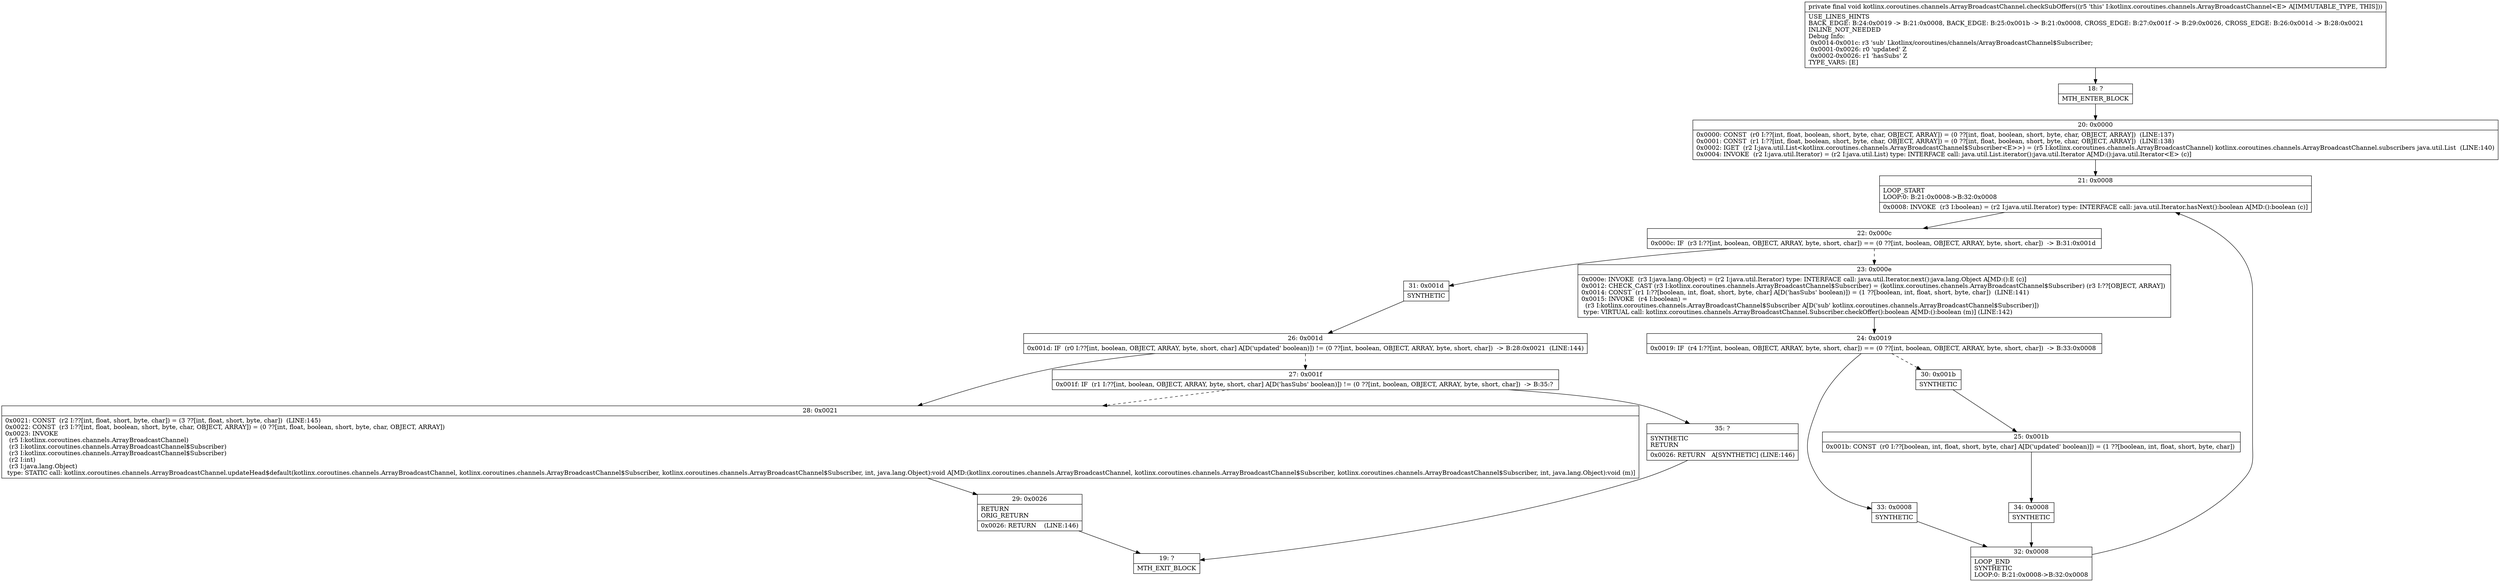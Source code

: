 digraph "CFG forkotlinx.coroutines.channels.ArrayBroadcastChannel.checkSubOffers()V" {
Node_18 [shape=record,label="{18\:\ ?|MTH_ENTER_BLOCK\l}"];
Node_20 [shape=record,label="{20\:\ 0x0000|0x0000: CONST  (r0 I:??[int, float, boolean, short, byte, char, OBJECT, ARRAY]) = (0 ??[int, float, boolean, short, byte, char, OBJECT, ARRAY])  (LINE:137)\l0x0001: CONST  (r1 I:??[int, float, boolean, short, byte, char, OBJECT, ARRAY]) = (0 ??[int, float, boolean, short, byte, char, OBJECT, ARRAY])  (LINE:138)\l0x0002: IGET  (r2 I:java.util.List\<kotlinx.coroutines.channels.ArrayBroadcastChannel$Subscriber\<E\>\>) = (r5 I:kotlinx.coroutines.channels.ArrayBroadcastChannel) kotlinx.coroutines.channels.ArrayBroadcastChannel.subscribers java.util.List  (LINE:140)\l0x0004: INVOKE  (r2 I:java.util.Iterator) = (r2 I:java.util.List) type: INTERFACE call: java.util.List.iterator():java.util.Iterator A[MD:():java.util.Iterator\<E\> (c)]\l}"];
Node_21 [shape=record,label="{21\:\ 0x0008|LOOP_START\lLOOP:0: B:21:0x0008\-\>B:32:0x0008\l|0x0008: INVOKE  (r3 I:boolean) = (r2 I:java.util.Iterator) type: INTERFACE call: java.util.Iterator.hasNext():boolean A[MD:():boolean (c)]\l}"];
Node_22 [shape=record,label="{22\:\ 0x000c|0x000c: IF  (r3 I:??[int, boolean, OBJECT, ARRAY, byte, short, char]) == (0 ??[int, boolean, OBJECT, ARRAY, byte, short, char])  \-\> B:31:0x001d \l}"];
Node_23 [shape=record,label="{23\:\ 0x000e|0x000e: INVOKE  (r3 I:java.lang.Object) = (r2 I:java.util.Iterator) type: INTERFACE call: java.util.Iterator.next():java.lang.Object A[MD:():E (c)]\l0x0012: CHECK_CAST (r3 I:kotlinx.coroutines.channels.ArrayBroadcastChannel$Subscriber) = (kotlinx.coroutines.channels.ArrayBroadcastChannel$Subscriber) (r3 I:??[OBJECT, ARRAY]) \l0x0014: CONST  (r1 I:??[boolean, int, float, short, byte, char] A[D('hasSubs' boolean)]) = (1 ??[boolean, int, float, short, byte, char])  (LINE:141)\l0x0015: INVOKE  (r4 I:boolean) = \l  (r3 I:kotlinx.coroutines.channels.ArrayBroadcastChannel$Subscriber A[D('sub' kotlinx.coroutines.channels.ArrayBroadcastChannel$Subscriber)])\l type: VIRTUAL call: kotlinx.coroutines.channels.ArrayBroadcastChannel.Subscriber.checkOffer():boolean A[MD:():boolean (m)] (LINE:142)\l}"];
Node_24 [shape=record,label="{24\:\ 0x0019|0x0019: IF  (r4 I:??[int, boolean, OBJECT, ARRAY, byte, short, char]) == (0 ??[int, boolean, OBJECT, ARRAY, byte, short, char])  \-\> B:33:0x0008 \l}"];
Node_30 [shape=record,label="{30\:\ 0x001b|SYNTHETIC\l}"];
Node_25 [shape=record,label="{25\:\ 0x001b|0x001b: CONST  (r0 I:??[boolean, int, float, short, byte, char] A[D('updated' boolean)]) = (1 ??[boolean, int, float, short, byte, char]) \l}"];
Node_34 [shape=record,label="{34\:\ 0x0008|SYNTHETIC\l}"];
Node_32 [shape=record,label="{32\:\ 0x0008|LOOP_END\lSYNTHETIC\lLOOP:0: B:21:0x0008\-\>B:32:0x0008\l}"];
Node_33 [shape=record,label="{33\:\ 0x0008|SYNTHETIC\l}"];
Node_31 [shape=record,label="{31\:\ 0x001d|SYNTHETIC\l}"];
Node_26 [shape=record,label="{26\:\ 0x001d|0x001d: IF  (r0 I:??[int, boolean, OBJECT, ARRAY, byte, short, char] A[D('updated' boolean)]) != (0 ??[int, boolean, OBJECT, ARRAY, byte, short, char])  \-\> B:28:0x0021  (LINE:144)\l}"];
Node_27 [shape=record,label="{27\:\ 0x001f|0x001f: IF  (r1 I:??[int, boolean, OBJECT, ARRAY, byte, short, char] A[D('hasSubs' boolean)]) != (0 ??[int, boolean, OBJECT, ARRAY, byte, short, char])  \-\> B:35:? \l}"];
Node_35 [shape=record,label="{35\:\ ?|SYNTHETIC\lRETURN\l|0x0026: RETURN   A[SYNTHETIC] (LINE:146)\l}"];
Node_19 [shape=record,label="{19\:\ ?|MTH_EXIT_BLOCK\l}"];
Node_28 [shape=record,label="{28\:\ 0x0021|0x0021: CONST  (r2 I:??[int, float, short, byte, char]) = (3 ??[int, float, short, byte, char])  (LINE:145)\l0x0022: CONST  (r3 I:??[int, float, boolean, short, byte, char, OBJECT, ARRAY]) = (0 ??[int, float, boolean, short, byte, char, OBJECT, ARRAY]) \l0x0023: INVOKE  \l  (r5 I:kotlinx.coroutines.channels.ArrayBroadcastChannel)\l  (r3 I:kotlinx.coroutines.channels.ArrayBroadcastChannel$Subscriber)\l  (r3 I:kotlinx.coroutines.channels.ArrayBroadcastChannel$Subscriber)\l  (r2 I:int)\l  (r3 I:java.lang.Object)\l type: STATIC call: kotlinx.coroutines.channels.ArrayBroadcastChannel.updateHead$default(kotlinx.coroutines.channels.ArrayBroadcastChannel, kotlinx.coroutines.channels.ArrayBroadcastChannel$Subscriber, kotlinx.coroutines.channels.ArrayBroadcastChannel$Subscriber, int, java.lang.Object):void A[MD:(kotlinx.coroutines.channels.ArrayBroadcastChannel, kotlinx.coroutines.channels.ArrayBroadcastChannel$Subscriber, kotlinx.coroutines.channels.ArrayBroadcastChannel$Subscriber, int, java.lang.Object):void (m)]\l}"];
Node_29 [shape=record,label="{29\:\ 0x0026|RETURN\lORIG_RETURN\l|0x0026: RETURN    (LINE:146)\l}"];
MethodNode[shape=record,label="{private final void kotlinx.coroutines.channels.ArrayBroadcastChannel.checkSubOffers((r5 'this' I:kotlinx.coroutines.channels.ArrayBroadcastChannel\<E\> A[IMMUTABLE_TYPE, THIS]))  | USE_LINES_HINTS\lBACK_EDGE: B:24:0x0019 \-\> B:21:0x0008, BACK_EDGE: B:25:0x001b \-\> B:21:0x0008, CROSS_EDGE: B:27:0x001f \-\> B:29:0x0026, CROSS_EDGE: B:26:0x001d \-\> B:28:0x0021\lINLINE_NOT_NEEDED\lDebug Info:\l  0x0014\-0x001c: r3 'sub' Lkotlinx\/coroutines\/channels\/ArrayBroadcastChannel$Subscriber;\l  0x0001\-0x0026: r0 'updated' Z\l  0x0002\-0x0026: r1 'hasSubs' Z\lTYPE_VARS: [E]\l}"];
MethodNode -> Node_18;Node_18 -> Node_20;
Node_20 -> Node_21;
Node_21 -> Node_22;
Node_22 -> Node_23[style=dashed];
Node_22 -> Node_31;
Node_23 -> Node_24;
Node_24 -> Node_30[style=dashed];
Node_24 -> Node_33;
Node_30 -> Node_25;
Node_25 -> Node_34;
Node_34 -> Node_32;
Node_32 -> Node_21;
Node_33 -> Node_32;
Node_31 -> Node_26;
Node_26 -> Node_27[style=dashed];
Node_26 -> Node_28;
Node_27 -> Node_28[style=dashed];
Node_27 -> Node_35;
Node_35 -> Node_19;
Node_28 -> Node_29;
Node_29 -> Node_19;
}


